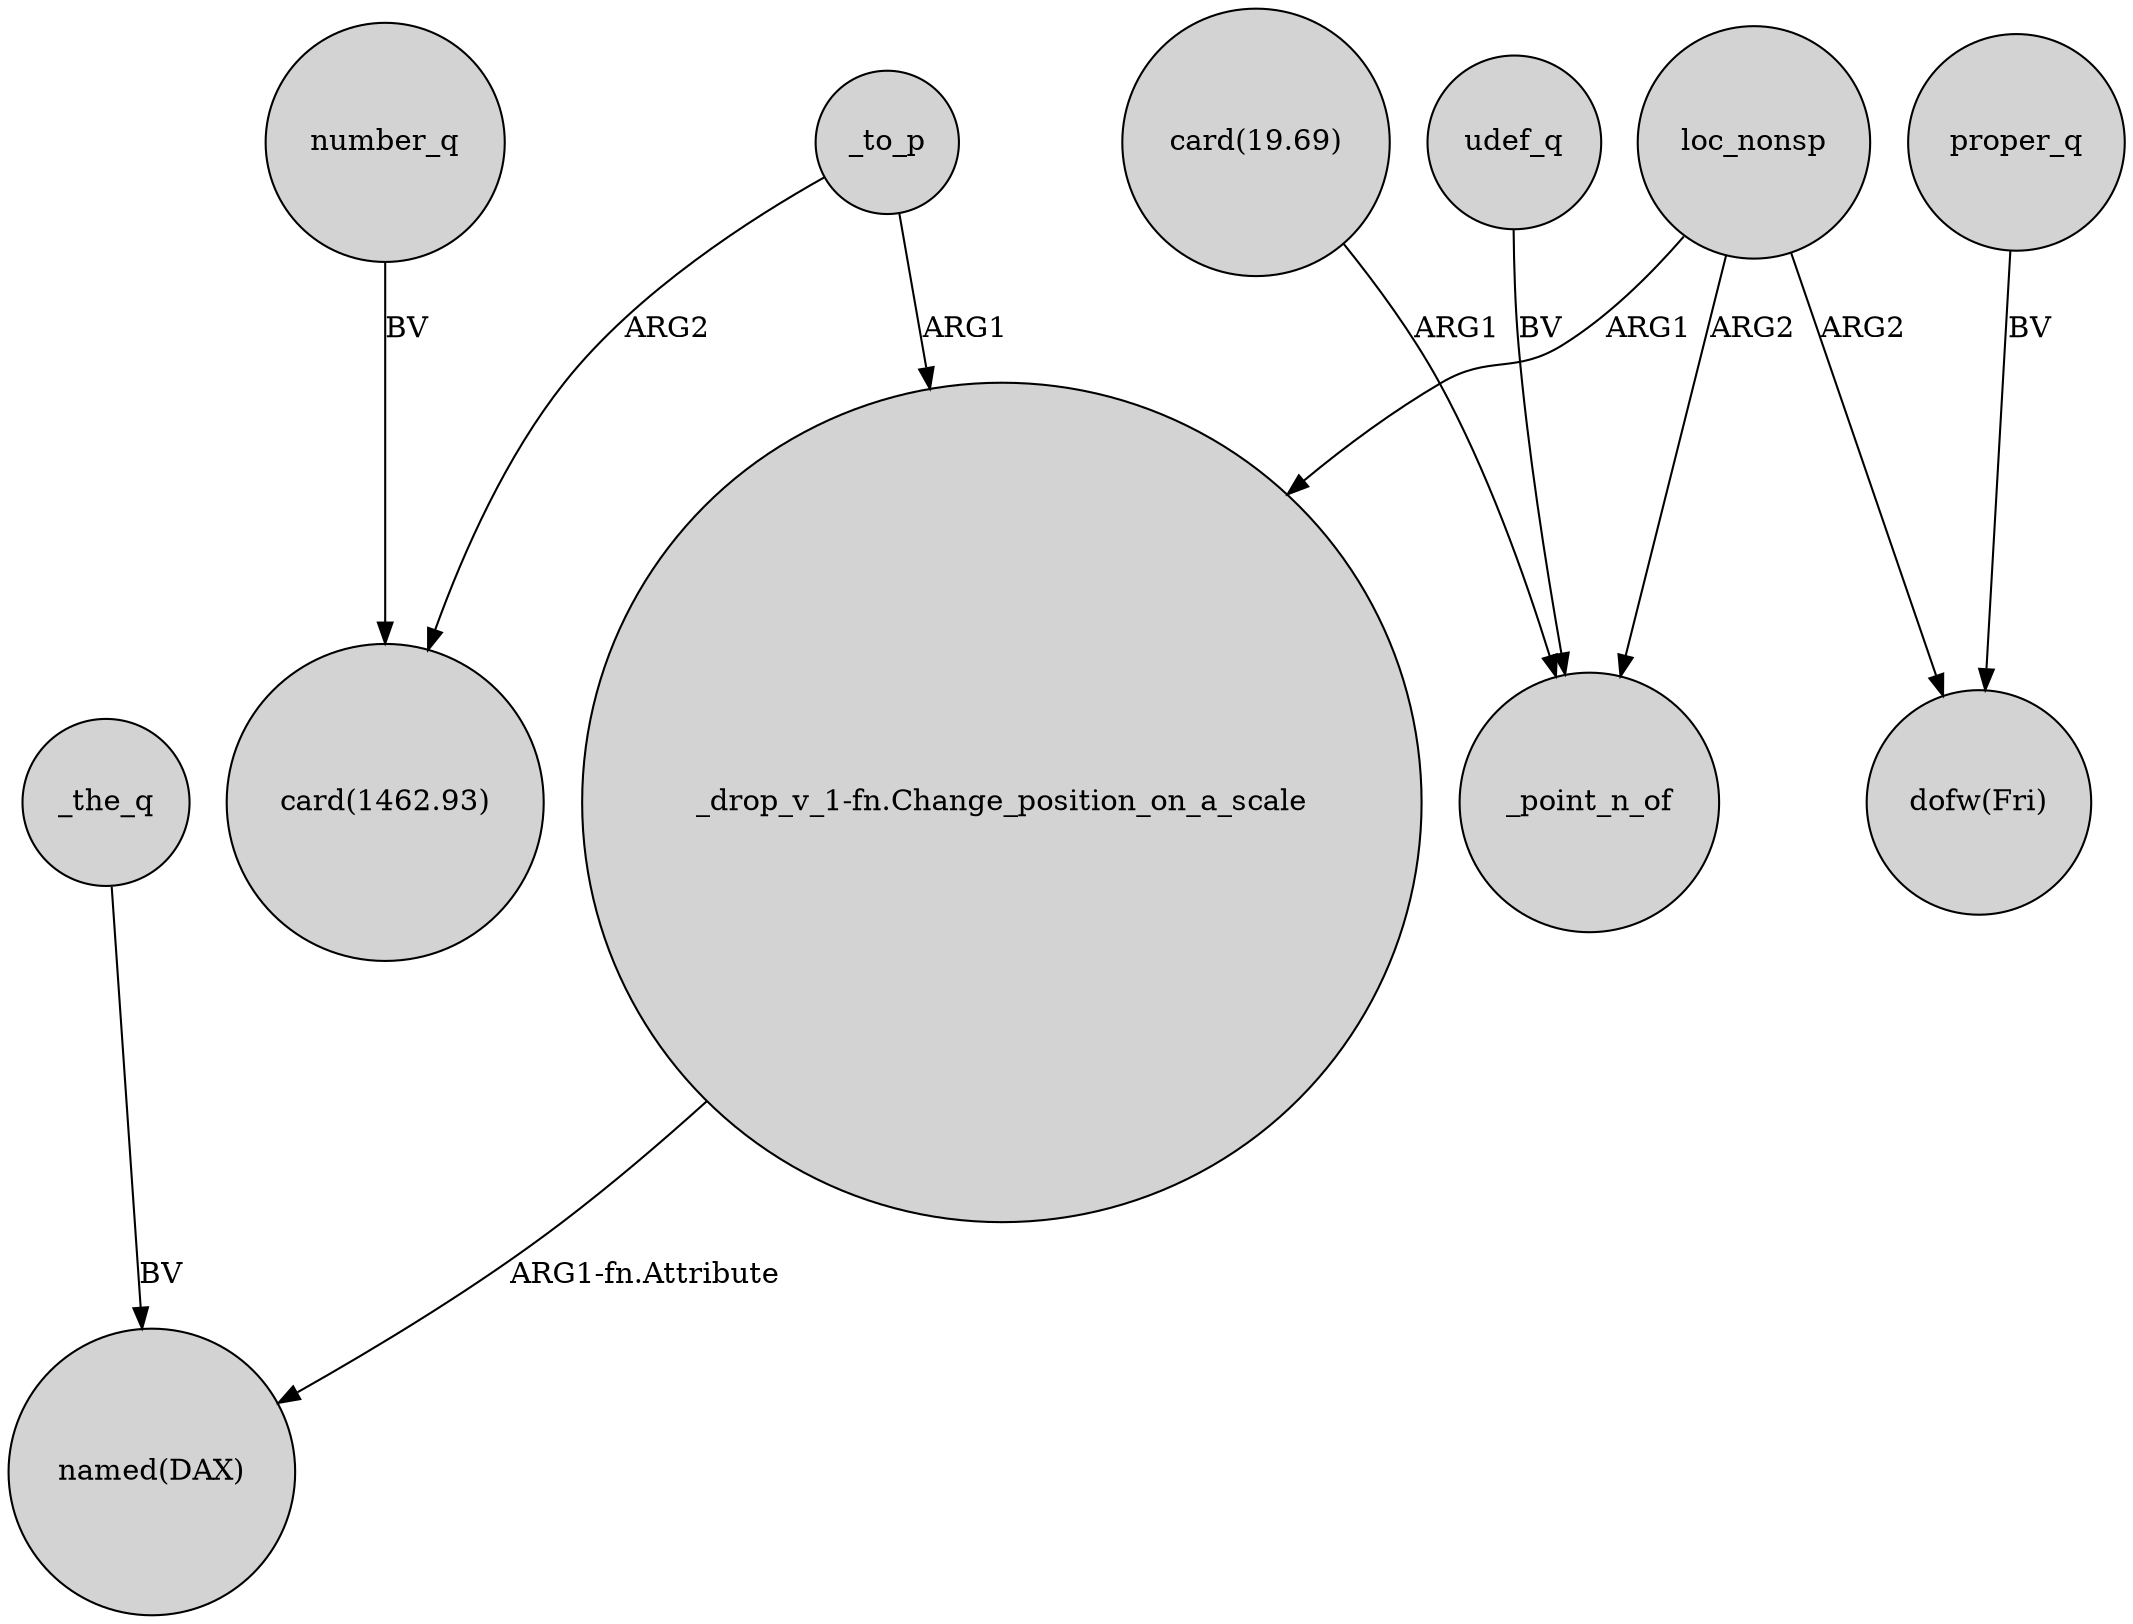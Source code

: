 digraph {
	node [shape=circle style=filled]
	_the_q -> "named(DAX)" [label=BV]
	_to_p -> "_drop_v_1-fn.Change_position_on_a_scale" [label=ARG1]
	"card(19.69)" -> _point_n_of [label=ARG1]
	_to_p -> "card(1462.93)" [label=ARG2]
	proper_q -> "dofw(Fri)" [label=BV]
	udef_q -> _point_n_of [label=BV]
	"_drop_v_1-fn.Change_position_on_a_scale" -> "named(DAX)" [label="ARG1-fn.Attribute"]
	loc_nonsp -> "dofw(Fri)" [label=ARG2]
	loc_nonsp -> _point_n_of [label=ARG2]
	number_q -> "card(1462.93)" [label=BV]
	loc_nonsp -> "_drop_v_1-fn.Change_position_on_a_scale" [label=ARG1]
}
